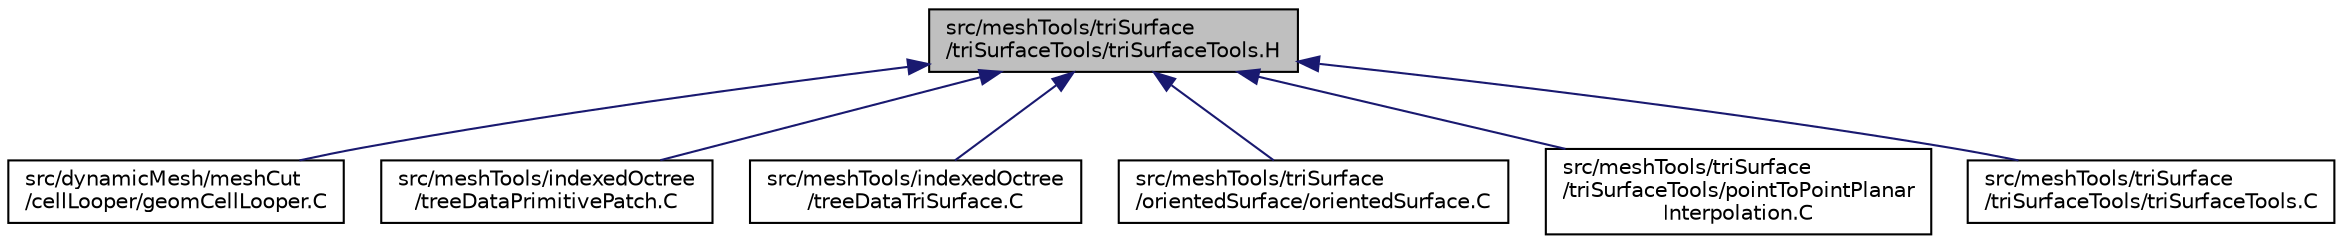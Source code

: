 digraph "src/meshTools/triSurface/triSurfaceTools/triSurfaceTools.H"
{
  bgcolor="transparent";
  edge [fontname="Helvetica",fontsize="10",labelfontname="Helvetica",labelfontsize="10"];
  node [fontname="Helvetica",fontsize="10",shape=record];
  Node1 [label="src/meshTools/triSurface\l/triSurfaceTools/triSurfaceTools.H",height=0.2,width=0.4,color="black", fillcolor="grey75", style="filled", fontcolor="black"];
  Node1 -> Node2 [dir="back",color="midnightblue",fontsize="10",style="solid",fontname="Helvetica"];
  Node2 [label="src/dynamicMesh/meshCut\l/cellLooper/geomCellLooper.C",height=0.2,width=0.4,color="black",URL="$a04927.html"];
  Node1 -> Node3 [dir="back",color="midnightblue",fontsize="10",style="solid",fontname="Helvetica"];
  Node3 [label="src/meshTools/indexedOctree\l/treeDataPrimitivePatch.C",height=0.2,width=0.4,color="black",URL="$a07590.html"];
  Node1 -> Node4 [dir="back",color="midnightblue",fontsize="10",style="solid",fontname="Helvetica"];
  Node4 [label="src/meshTools/indexedOctree\l/treeDataTriSurface.C",height=0.2,width=0.4,color="black",URL="$a07593.html"];
  Node1 -> Node5 [dir="back",color="midnightblue",fontsize="10",style="solid",fontname="Helvetica"];
  Node5 [label="src/meshTools/triSurface\l/orientedSurface/orientedSurface.C",height=0.2,width=0.4,color="black",URL="$a07806.html"];
  Node1 -> Node6 [dir="back",color="midnightblue",fontsize="10",style="solid",fontname="Helvetica"];
  Node6 [label="src/meshTools/triSurface\l/triSurfaceTools/pointToPointPlanar\lInterpolation.C",height=0.2,width=0.4,color="black",URL="$a07820.html"];
  Node1 -> Node7 [dir="back",color="midnightblue",fontsize="10",style="solid",fontname="Helvetica"];
  Node7 [label="src/meshTools/triSurface\l/triSurfaceTools/triSurfaceTools.C",height=0.2,width=0.4,color="black",URL="$a07823.html"];
}
